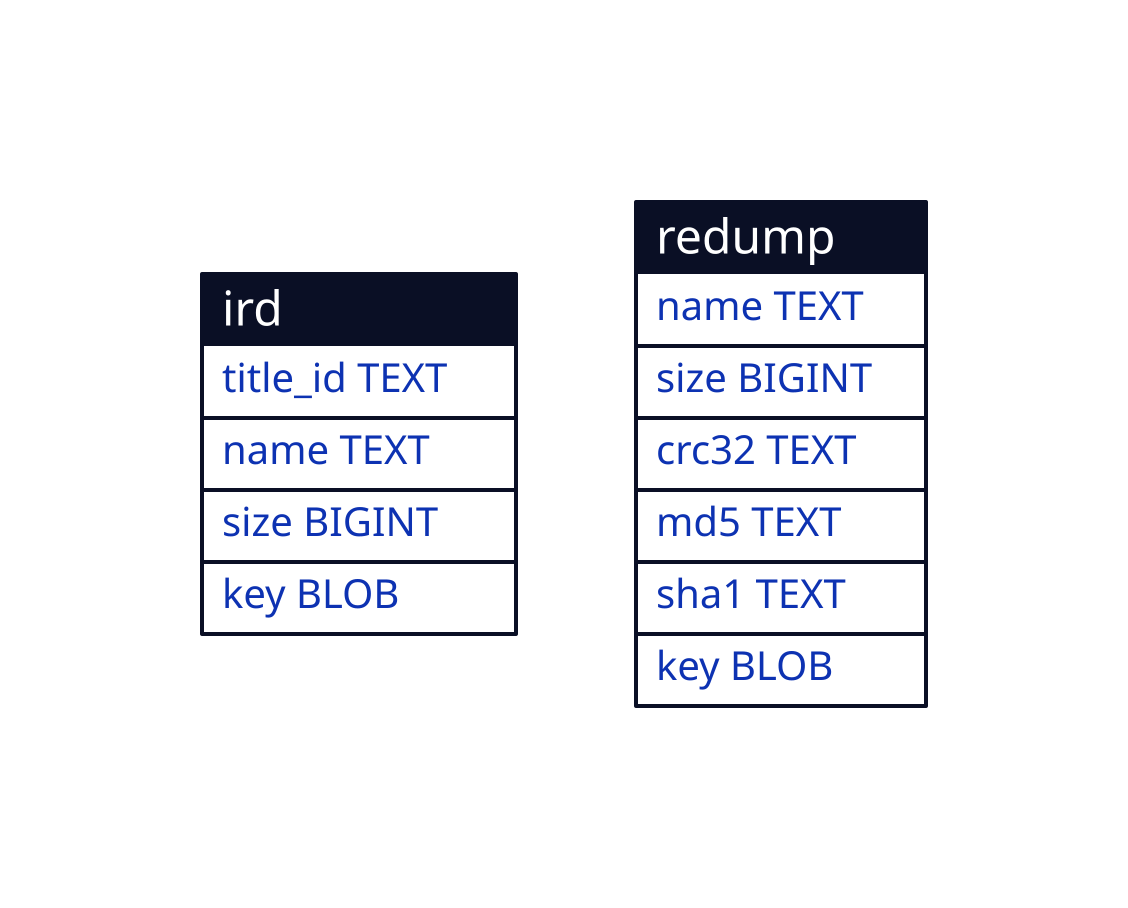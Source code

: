 

ird: {
    shape: sql_table
    title_id TEXT
    name TEXT
    size BIGINT
    key BLOB
}

redump: {
    shape: sql_table
    name TEXT
    size BIGINT
    crc32 TEXT
    md5 TEXT
    sha1 TEXT
    key BLOB
}

